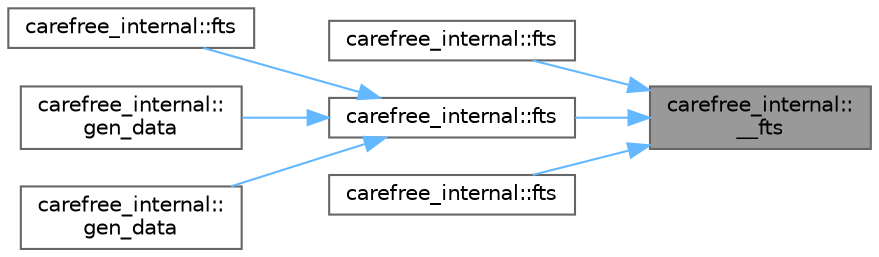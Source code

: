 digraph "carefree_internal::__fts"
{
 // LATEX_PDF_SIZE
  bgcolor="transparent";
  edge [fontname=Helvetica,fontsize=10,labelfontname=Helvetica,labelfontsize=10];
  node [fontname=Helvetica,fontsize=10,shape=box,height=0.2,width=0.4];
  rankdir="RL";
  Node1 [id="Node000001",label="carefree_internal::\l__fts",height=0.2,width=0.4,color="gray40", fillcolor="grey60", style="filled", fontcolor="black",tooltip=" "];
  Node1 -> Node2 [id="edge1_Node000001_Node000002",dir="back",color="steelblue1",style="solid",tooltip=" "];
  Node2 [id="Node000002",label="carefree_internal::fts",height=0.2,width=0.4,color="grey40", fillcolor="white", style="filled",URL="$namespacecarefree__internal.html#afaacd4e5afa65d492f009f1670a8abd9",tooltip=" "];
  Node1 -> Node3 [id="edge2_Node000001_Node000003",dir="back",color="steelblue1",style="solid",tooltip=" "];
  Node3 [id="Node000003",label="carefree_internal::fts",height=0.2,width=0.4,color="grey40", fillcolor="white", style="filled",URL="$namespacecarefree__internal.html#ac4d74708fcc1b12fe463b4c2fb080c57",tooltip=" "];
  Node3 -> Node4 [id="edge3_Node000003_Node000004",dir="back",color="steelblue1",style="solid",tooltip=" "];
  Node4 [id="Node000004",label="carefree_internal::fts",height=0.2,width=0.4,color="grey40", fillcolor="white", style="filled",URL="$namespacecarefree__internal.html#a0bc602a8aa1d5bb8c6d444744b1c3690",tooltip=" "];
  Node3 -> Node5 [id="edge4_Node000003_Node000005",dir="back",color="steelblue1",style="solid",tooltip=" "];
  Node5 [id="Node000005",label="carefree_internal::\lgen_data",height=0.2,width=0.4,color="grey40", fillcolor="white", style="filled",URL="$namespacecarefree__internal.html#a86e6ff2585fa6da34d701b5f07f32c09",tooltip=" "];
  Node3 -> Node6 [id="edge5_Node000003_Node000006",dir="back",color="steelblue1",style="solid",tooltip=" "];
  Node6 [id="Node000006",label="carefree_internal::\lgen_data",height=0.2,width=0.4,color="grey40", fillcolor="white", style="filled",URL="$namespacecarefree__internal.html#a6f5cf4ea05219e2c98a82ec198f2230c",tooltip=" "];
  Node1 -> Node7 [id="edge6_Node000001_Node000007",dir="back",color="steelblue1",style="solid",tooltip=" "];
  Node7 [id="Node000007",label="carefree_internal::fts",height=0.2,width=0.4,color="grey40", fillcolor="white", style="filled",URL="$namespacecarefree__internal.html#abc6b41a837098d6c66f02ab40ec522ed",tooltip=" "];
}
